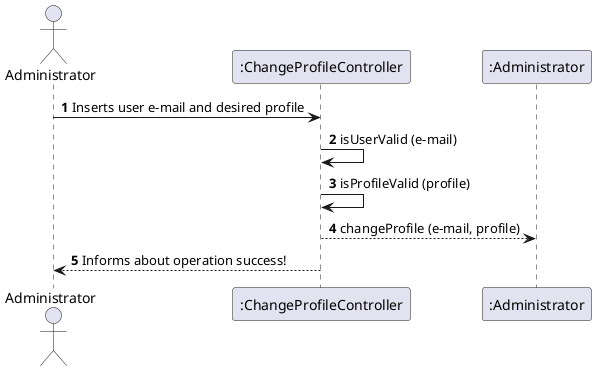 
@startuml
'https://plantuml.com/sequence-diagram
autonumber
actor Administrator
participant ":ChangeProfileController" as Controller
participant ":Administrator" as admin

Administrator -> Controller: Inserts user e-mail and desired profile


Controller -> Controller: isUserValid (e-mail)
Controller -> Controller: isProfileValid (profile)

Controller --> admin: changeProfile (e-mail, profile)


 Controller --> Administrator: Informs about operation success!
@enduml